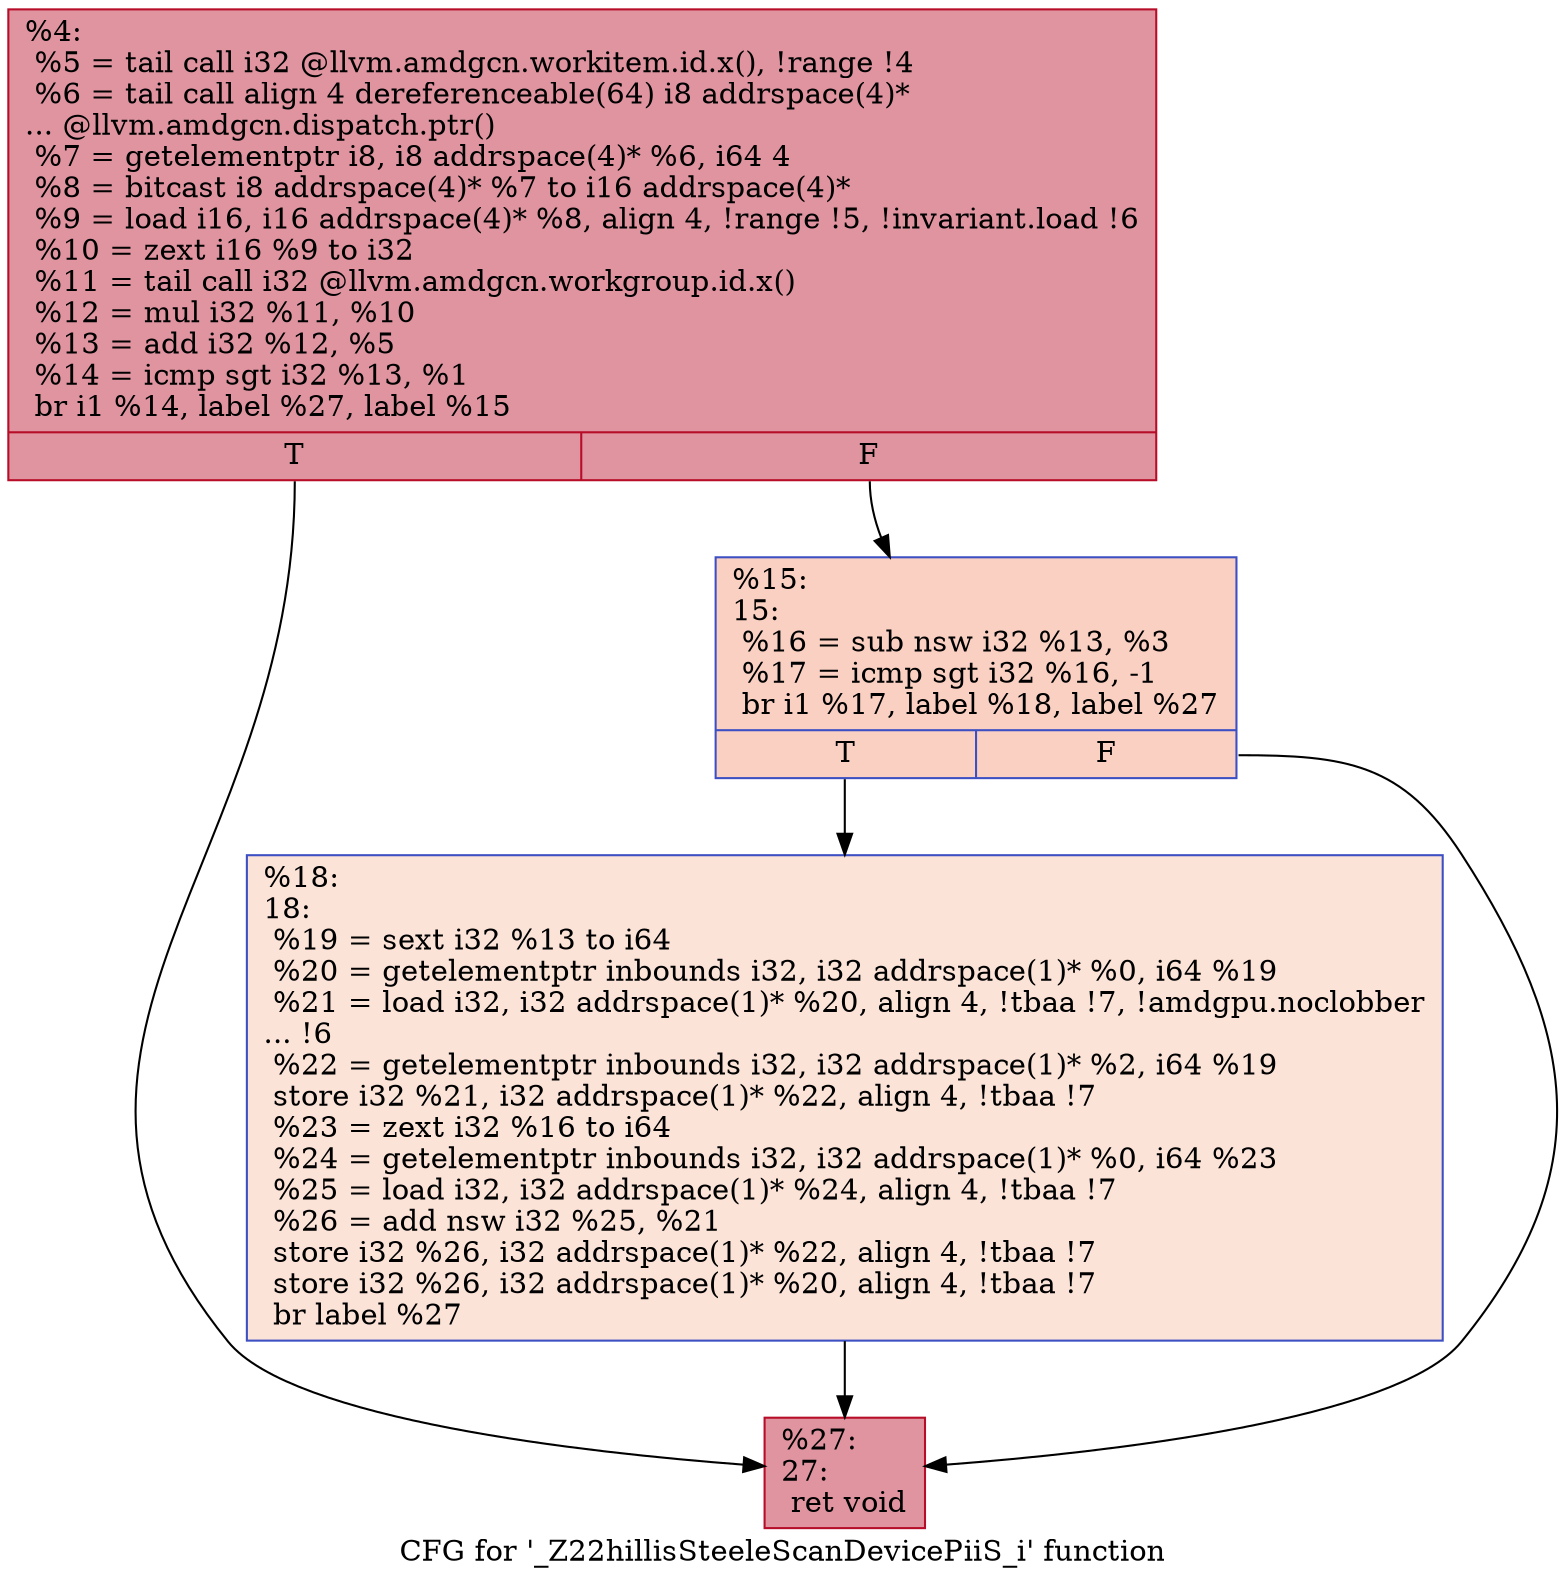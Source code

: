 digraph "CFG for '_Z22hillisSteeleScanDevicePiiS_i' function" {
	label="CFG for '_Z22hillisSteeleScanDevicePiiS_i' function";

	Node0x4edd1b0 [shape=record,color="#b70d28ff", style=filled, fillcolor="#b70d2870",label="{%4:\l  %5 = tail call i32 @llvm.amdgcn.workitem.id.x(), !range !4\l  %6 = tail call align 4 dereferenceable(64) i8 addrspace(4)*\l... @llvm.amdgcn.dispatch.ptr()\l  %7 = getelementptr i8, i8 addrspace(4)* %6, i64 4\l  %8 = bitcast i8 addrspace(4)* %7 to i16 addrspace(4)*\l  %9 = load i16, i16 addrspace(4)* %8, align 4, !range !5, !invariant.load !6\l  %10 = zext i16 %9 to i32\l  %11 = tail call i32 @llvm.amdgcn.workgroup.id.x()\l  %12 = mul i32 %11, %10\l  %13 = add i32 %12, %5\l  %14 = icmp sgt i32 %13, %1\l  br i1 %14, label %27, label %15\l|{<s0>T|<s1>F}}"];
	Node0x4edd1b0:s0 -> Node0x4edf0c0;
	Node0x4edd1b0:s1 -> Node0x4edf150;
	Node0x4edf150 [shape=record,color="#3d50c3ff", style=filled, fillcolor="#f3947570",label="{%15:\l15:                                               \l  %16 = sub nsw i32 %13, %3\l  %17 = icmp sgt i32 %16, -1\l  br i1 %17, label %18, label %27\l|{<s0>T|<s1>F}}"];
	Node0x4edf150:s0 -> Node0x4edf430;
	Node0x4edf150:s1 -> Node0x4edf0c0;
	Node0x4edf430 [shape=record,color="#3d50c3ff", style=filled, fillcolor="#f6bfa670",label="{%18:\l18:                                               \l  %19 = sext i32 %13 to i64\l  %20 = getelementptr inbounds i32, i32 addrspace(1)* %0, i64 %19\l  %21 = load i32, i32 addrspace(1)* %20, align 4, !tbaa !7, !amdgpu.noclobber\l... !6\l  %22 = getelementptr inbounds i32, i32 addrspace(1)* %2, i64 %19\l  store i32 %21, i32 addrspace(1)* %22, align 4, !tbaa !7\l  %23 = zext i32 %16 to i64\l  %24 = getelementptr inbounds i32, i32 addrspace(1)* %0, i64 %23\l  %25 = load i32, i32 addrspace(1)* %24, align 4, !tbaa !7\l  %26 = add nsw i32 %25, %21\l  store i32 %26, i32 addrspace(1)* %22, align 4, !tbaa !7\l  store i32 %26, i32 addrspace(1)* %20, align 4, !tbaa !7\l  br label %27\l}"];
	Node0x4edf430 -> Node0x4edf0c0;
	Node0x4edf0c0 [shape=record,color="#b70d28ff", style=filled, fillcolor="#b70d2870",label="{%27:\l27:                                               \l  ret void\l}"];
}
